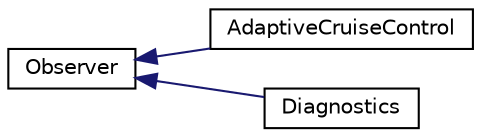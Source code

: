 digraph "Graphical Class Hierarchy"
{
 // LATEX_PDF_SIZE
  edge [fontname="Helvetica",fontsize="10",labelfontname="Helvetica",labelfontsize="10"];
  node [fontname="Helvetica",fontsize="10",shape=record];
  rankdir="LR";
  Node0 [label="Observer",height=0.2,width=0.4,color="black", fillcolor="white", style="filled",URL="$classObserver.html",tooltip="Interface for observer classes."];
  Node0 -> Node1 [dir="back",color="midnightblue",fontsize="10",style="solid",fontname="Helvetica"];
  Node1 [label="AdaptiveCruiseControl",height=0.2,width=0.4,color="black", fillcolor="white", style="filled",URL="$classAdaptiveCruiseControl.html",tooltip="Manages the adaptive cruise control feature of the vehicle."];
  Node0 -> Node2 [dir="back",color="midnightblue",fontsize="10",style="solid",fontname="Helvetica"];
  Node2 [label="Diagnostics",height=0.2,width=0.4,color="black", fillcolor="white", style="filled",URL="$classDiagnostics.html",tooltip="Manages diagnostic reporting for the vehicle."];
}
